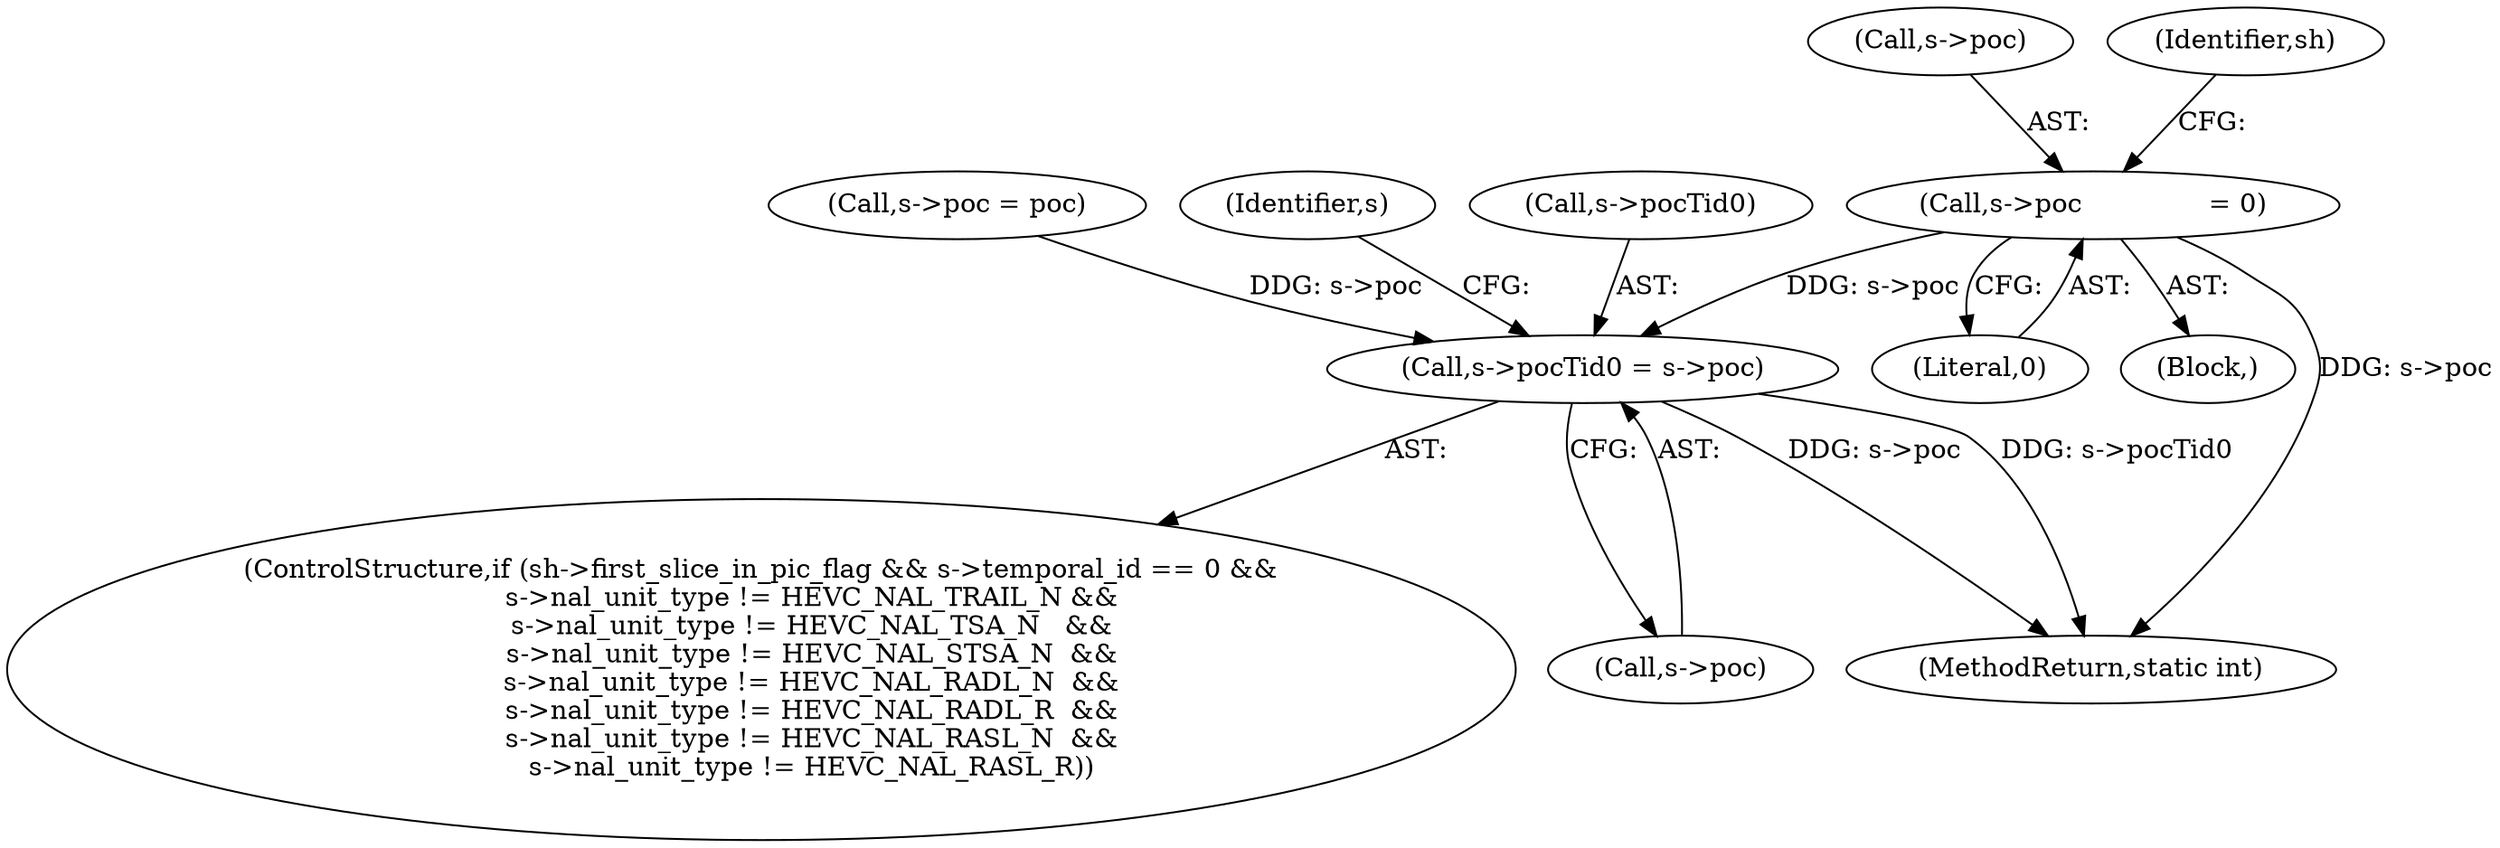 digraph "0_FFmpeg_54655623a82632e7624714d7b2a3e039dc5faa7e_0@pointer" {
"1000963" [label="(Call,s->poc               = 0)"];
"1001020" [label="(Call,s->pocTid0 = s->poc)"];
"1000968" [label="(ControlStructure,if (sh->first_slice_in_pic_flag && s->temporal_id == 0 &&\n            s->nal_unit_type != HEVC_NAL_TRAIL_N &&\n            s->nal_unit_type != HEVC_NAL_TSA_N   &&\n            s->nal_unit_type != HEVC_NAL_STSA_N  &&\n            s->nal_unit_type != HEVC_NAL_RADL_N  &&\n            s->nal_unit_type != HEVC_NAL_RADL_R  &&\n            s->nal_unit_type != HEVC_NAL_RASL_N  &&\n            s->nal_unit_type != HEVC_NAL_RASL_R))"];
"1000964" [label="(Call,s->poc)"];
"1000967" [label="(Literal,0)"];
"1000971" [label="(Identifier,sh)"];
"1001020" [label="(Call,s->pocTid0 = s->poc)"];
"1001024" [label="(Call,s->poc)"];
"1000955" [label="(Block,)"];
"1002212" [label="(MethodReturn,static int)"];
"1000776" [label="(Call,s->poc = poc)"];
"1001031" [label="(Identifier,s)"];
"1001021" [label="(Call,s->pocTid0)"];
"1000963" [label="(Call,s->poc               = 0)"];
"1000963" -> "1000955"  [label="AST: "];
"1000963" -> "1000967"  [label="CFG: "];
"1000964" -> "1000963"  [label="AST: "];
"1000967" -> "1000963"  [label="AST: "];
"1000971" -> "1000963"  [label="CFG: "];
"1000963" -> "1002212"  [label="DDG: s->poc"];
"1000963" -> "1001020"  [label="DDG: s->poc"];
"1001020" -> "1000968"  [label="AST: "];
"1001020" -> "1001024"  [label="CFG: "];
"1001021" -> "1001020"  [label="AST: "];
"1001024" -> "1001020"  [label="AST: "];
"1001031" -> "1001020"  [label="CFG: "];
"1001020" -> "1002212"  [label="DDG: s->poc"];
"1001020" -> "1002212"  [label="DDG: s->pocTid0"];
"1000776" -> "1001020"  [label="DDG: s->poc"];
}
